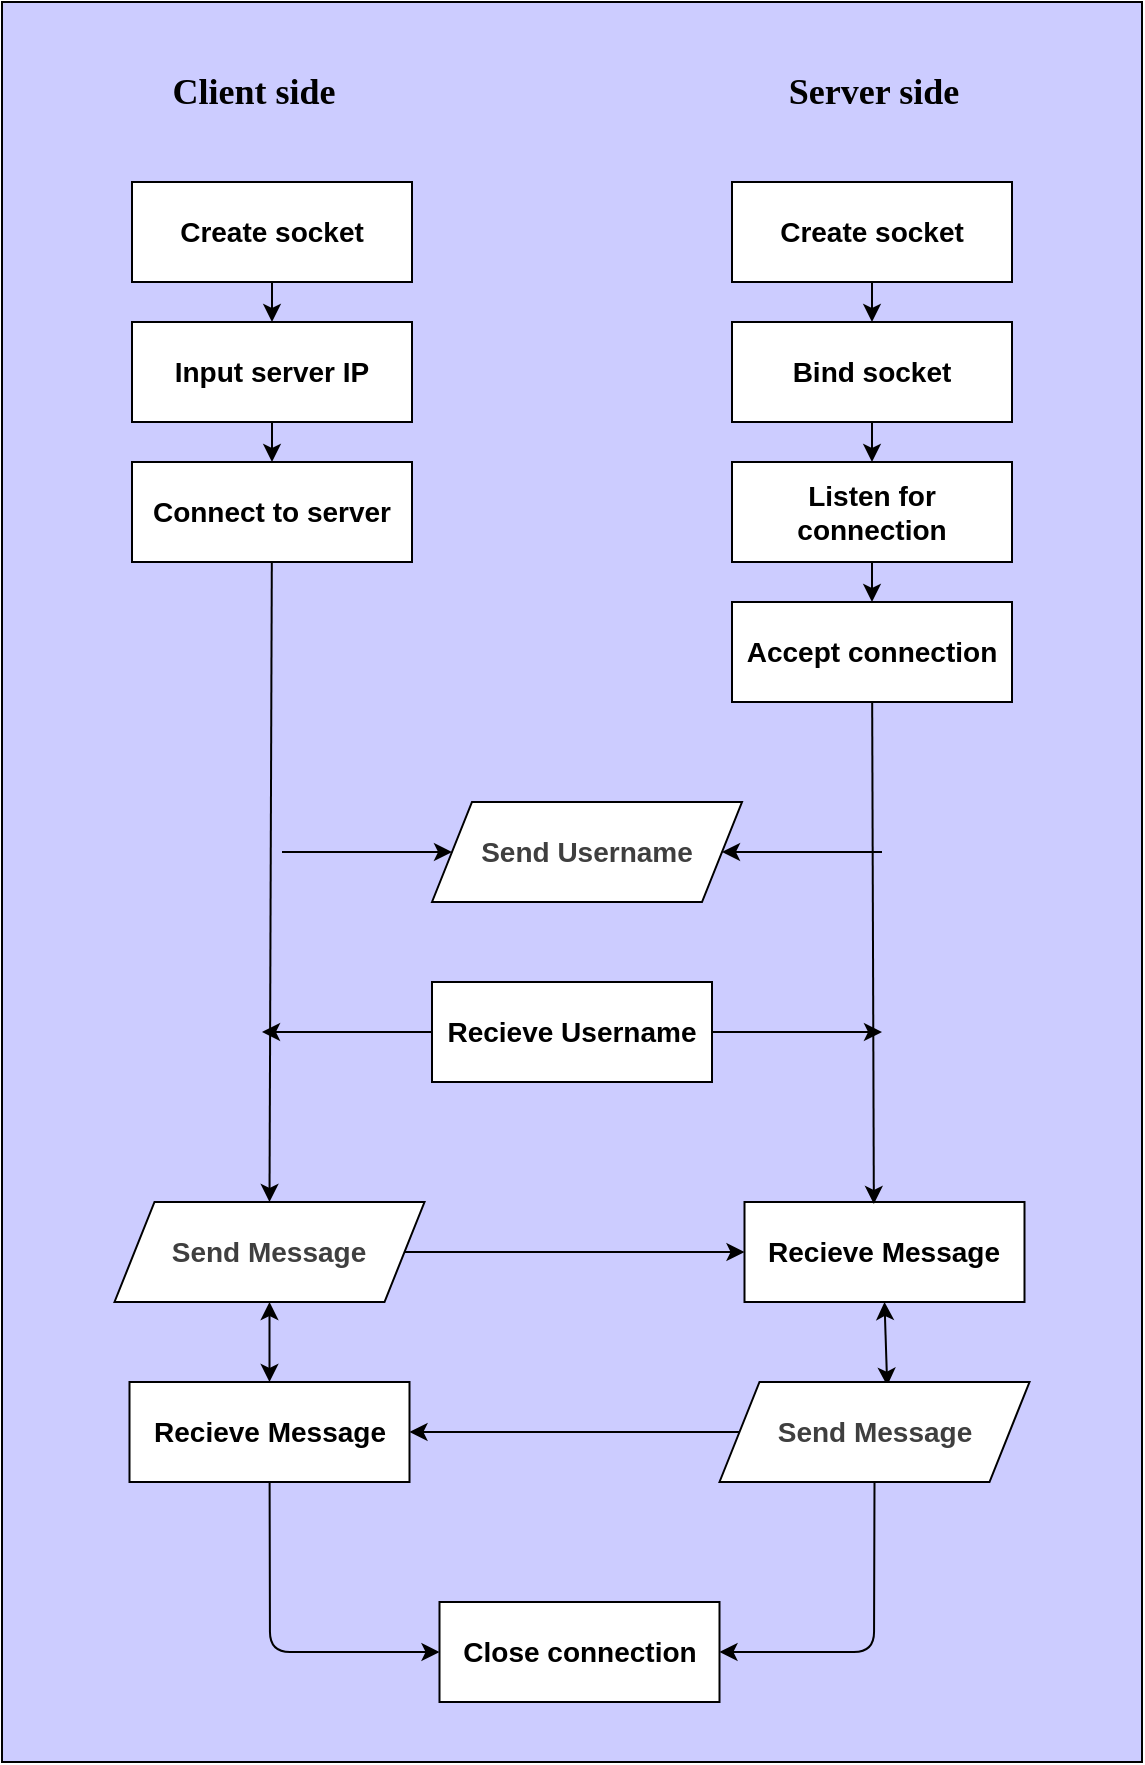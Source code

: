 <mxfile>
    <diagram id="EnEWUnsPJ1HNixJqk1R9" name="Page-1">
        <mxGraphModel dx="1342" dy="542" grid="1" gridSize="10" guides="1" tooltips="1" connect="1" arrows="1" fold="1" page="1" pageScale="1" pageWidth="850" pageHeight="1100" math="0" shadow="0">
            <root>
                <mxCell id="0"/>
                <mxCell id="1" parent="0"/>
                <mxCell id="60" value="" style="rounded=0;whiteSpace=wrap;html=1;fillColor=#CCCCFF;" vertex="1" parent="1">
                    <mxGeometry x="-70" y="310" width="570" height="880" as="geometry"/>
                </mxCell>
                <mxCell id="32" value="" style="edgeStyle=none;html=1;" edge="1" parent="1" source="5" target="22">
                    <mxGeometry relative="1" as="geometry"/>
                </mxCell>
                <mxCell id="5" value="&lt;span style=&quot;font-size: 14px;&quot;&gt;Create socket&lt;/span&gt;" style="rounded=0;whiteSpace=wrap;html=1;fontStyle=1" vertex="1" parent="1">
                    <mxGeometry x="295" y="400" width="140" height="50" as="geometry"/>
                </mxCell>
                <mxCell id="33" value="" style="edgeStyle=none;html=1;" edge="1" parent="1" source="22" target="24">
                    <mxGeometry relative="1" as="geometry"/>
                </mxCell>
                <mxCell id="22" value="&lt;span&gt;&lt;font style=&quot;font-size: 14px;&quot;&gt;Bind socket&lt;/font&gt;&lt;/span&gt;" style="rounded=0;whiteSpace=wrap;html=1;fontStyle=1" vertex="1" parent="1">
                    <mxGeometry x="295" y="470" width="140" height="50" as="geometry"/>
                </mxCell>
                <mxCell id="34" value="" style="edgeStyle=none;html=1;" edge="1" parent="1" source="24" target="25">
                    <mxGeometry relative="1" as="geometry"/>
                </mxCell>
                <mxCell id="24" value="&lt;span style=&quot;font-size: 14px;&quot;&gt;Listen for connection&lt;/span&gt;" style="rounded=0;whiteSpace=wrap;html=1;fontStyle=1" vertex="1" parent="1">
                    <mxGeometry x="295" y="540" width="140" height="50" as="geometry"/>
                </mxCell>
                <mxCell id="25" value="&lt;span style=&quot;font-size: 14px;&quot;&gt;Accept connection&lt;/span&gt;" style="rounded=0;whiteSpace=wrap;html=1;fontStyle=1" vertex="1" parent="1">
                    <mxGeometry x="295" y="610" width="140" height="50" as="geometry"/>
                </mxCell>
                <mxCell id="30" value="" style="edgeStyle=none;html=1;" edge="1" parent="1" source="26" target="27">
                    <mxGeometry relative="1" as="geometry"/>
                </mxCell>
                <mxCell id="26" value="&lt;span style=&quot;font-size: 14px;&quot;&gt;Create socket&lt;/span&gt;" style="rounded=0;whiteSpace=wrap;html=1;fontStyle=1" vertex="1" parent="1">
                    <mxGeometry x="-5" y="400" width="140" height="50" as="geometry"/>
                </mxCell>
                <mxCell id="31" value="" style="edgeStyle=none;html=1;" edge="1" parent="1" source="27" target="28">
                    <mxGeometry relative="1" as="geometry"/>
                </mxCell>
                <mxCell id="27" value="&lt;span style=&quot;font-size: 14px;&quot;&gt;Input server IP&lt;/span&gt;" style="rounded=0;whiteSpace=wrap;html=1;fontStyle=1" vertex="1" parent="1">
                    <mxGeometry x="-5" y="470" width="140" height="50" as="geometry"/>
                </mxCell>
                <mxCell id="28" value="&lt;span style=&quot;font-size: 14px;&quot;&gt;Connect to server&lt;/span&gt;" style="rounded=0;whiteSpace=wrap;html=1;fontStyle=1" vertex="1" parent="1">
                    <mxGeometry x="-5" y="540" width="140" height="50" as="geometry"/>
                </mxCell>
                <mxCell id="35" value="&lt;font style=&quot;font-size: 18px;&quot; face=&quot;Verdana&quot;&gt;&lt;b&gt;Client side&lt;/b&gt;&lt;/font&gt;" style="text;html=1;align=center;verticalAlign=middle;whiteSpace=wrap;rounded=0;" vertex="1" parent="1">
                    <mxGeometry x="-28.75" y="340" width="170" height="30" as="geometry"/>
                </mxCell>
                <mxCell id="36" value="&lt;font face=&quot;Verdana&quot;&gt;&lt;span style=&quot;font-size: 18px;&quot;&gt;&lt;b&gt;Server side&lt;/b&gt;&lt;/span&gt;&lt;/font&gt;" style="text;html=1;align=center;verticalAlign=middle;whiteSpace=wrap;rounded=0;" vertex="1" parent="1">
                    <mxGeometry x="271.25" y="340" width="190" height="30" as="geometry"/>
                </mxCell>
                <mxCell id="42" value="&lt;span style=&quot;color: rgb(63, 63, 63); font-size: 14px; font-weight: 700;&quot;&gt;Send Username&lt;/span&gt;" style="shape=parallelogram;perimeter=parallelogramPerimeter;whiteSpace=wrap;html=1;fixedSize=1;shadow=0;" vertex="1" parent="1">
                    <mxGeometry x="145" y="710" width="155" height="50" as="geometry"/>
                </mxCell>
                <mxCell id="45" value="" style="endArrow=classic;html=1;entryX=1;entryY=0.5;entryDx=0;entryDy=0;" edge="1" parent="1" target="42">
                    <mxGeometry width="50" height="50" relative="1" as="geometry">
                        <mxPoint x="370" y="735" as="sourcePoint"/>
                        <mxPoint x="300" y="600" as="targetPoint"/>
                    </mxGeometry>
                </mxCell>
                <mxCell id="46" value="" style="endArrow=classic;html=1;entryX=0;entryY=0.5;entryDx=0;entryDy=0;" edge="1" parent="1" target="42">
                    <mxGeometry width="50" height="50" relative="1" as="geometry">
                        <mxPoint x="70" y="735" as="sourcePoint"/>
                        <mxPoint x="300" y="745" as="targetPoint"/>
                    </mxGeometry>
                </mxCell>
                <mxCell id="47" value="&lt;span style=&quot;font-size: 14px;&quot;&gt;Recieve Username&lt;/span&gt;" style="rounded=0;whiteSpace=wrap;html=1;fontStyle=1" vertex="1" parent="1">
                    <mxGeometry x="145" y="800" width="140" height="50" as="geometry"/>
                </mxCell>
                <mxCell id="48" value="" style="endArrow=classic;html=1;exitX=0;exitY=0.5;exitDx=0;exitDy=0;" edge="1" parent="1" source="47">
                    <mxGeometry width="50" height="50" relative="1" as="geometry">
                        <mxPoint x="80" y="745" as="sourcePoint"/>
                        <mxPoint x="60" y="825" as="targetPoint"/>
                    </mxGeometry>
                </mxCell>
                <mxCell id="50" value="" style="endArrow=classic;html=1;exitX=1;exitY=0.5;exitDx=0;exitDy=0;" edge="1" parent="1" source="47">
                    <mxGeometry width="50" height="50" relative="1" as="geometry">
                        <mxPoint x="155" y="835" as="sourcePoint"/>
                        <mxPoint x="370" y="825" as="targetPoint"/>
                    </mxGeometry>
                </mxCell>
                <mxCell id="52" value="&lt;span style=&quot;color: rgb(63, 63, 63); font-size: 14px; font-weight: 700;&quot;&gt;Send Message&lt;/span&gt;" style="shape=parallelogram;perimeter=parallelogramPerimeter;whiteSpace=wrap;html=1;fixedSize=1;shadow=0;" vertex="1" parent="1">
                    <mxGeometry x="-13.75" y="910" width="155" height="50" as="geometry"/>
                </mxCell>
                <mxCell id="53" value="&lt;span style=&quot;font-size: 14px;&quot;&gt;Recieve Message&lt;/span&gt;" style="rounded=0;whiteSpace=wrap;html=1;fontStyle=1" vertex="1" parent="1">
                    <mxGeometry x="301.25" y="910" width="140" height="50" as="geometry"/>
                </mxCell>
                <mxCell id="54" value="" style="endArrow=classic;startArrow=classic;html=1;entryX=0.5;entryY=1;entryDx=0;entryDy=0;exitX=0.5;exitY=0;exitDx=0;exitDy=0;" edge="1" parent="1" source="56" target="52">
                    <mxGeometry width="50" height="50" relative="1" as="geometry">
                        <mxPoint x="76.25" y="990" as="sourcePoint"/>
                        <mxPoint x="296.25" y="900" as="targetPoint"/>
                    </mxGeometry>
                </mxCell>
                <mxCell id="55" value="" style="endArrow=classic;startArrow=classic;html=1;entryX=0.5;entryY=1;entryDx=0;entryDy=0;exitX=0.541;exitY=0.037;exitDx=0;exitDy=0;exitPerimeter=0;" edge="1" parent="1" source="57" target="53">
                    <mxGeometry width="50" height="50" relative="1" as="geometry">
                        <mxPoint x="371.25" y="990" as="sourcePoint"/>
                        <mxPoint x="73.25" y="970" as="targetPoint"/>
                    </mxGeometry>
                </mxCell>
                <mxCell id="63" value="" style="edgeStyle=none;html=1;entryX=0;entryY=0.5;entryDx=0;entryDy=0;" edge="1" parent="1" source="56" target="62">
                    <mxGeometry relative="1" as="geometry">
                        <Array as="points">
                            <mxPoint x="64" y="1135"/>
                        </Array>
                    </mxGeometry>
                </mxCell>
                <mxCell id="56" value="&lt;span style=&quot;font-size: 14px;&quot;&gt;Recieve Message&lt;/span&gt;" style="rounded=0;whiteSpace=wrap;html=1;fontStyle=1" vertex="1" parent="1">
                    <mxGeometry x="-6.25" y="1000" width="140" height="50" as="geometry"/>
                </mxCell>
                <mxCell id="57" value="&lt;span style=&quot;color: rgb(63, 63, 63); font-size: 14px; font-weight: 700;&quot;&gt;Send Message&lt;/span&gt;" style="shape=parallelogram;perimeter=parallelogramPerimeter;whiteSpace=wrap;html=1;fixedSize=1;shadow=0;" vertex="1" parent="1">
                    <mxGeometry x="288.75" y="1000" width="155" height="50" as="geometry"/>
                </mxCell>
                <mxCell id="58" value="" style="endArrow=classic;html=1;exitX=1;exitY=0.5;exitDx=0;exitDy=0;entryX=0;entryY=0.5;entryDx=0;entryDy=0;" edge="1" parent="1" source="52" target="53">
                    <mxGeometry width="50" height="50" relative="1" as="geometry">
                        <mxPoint x="246.25" y="950" as="sourcePoint"/>
                        <mxPoint x="296.25" y="900" as="targetPoint"/>
                    </mxGeometry>
                </mxCell>
                <mxCell id="59" value="" style="endArrow=classic;html=1;exitX=0;exitY=0.5;exitDx=0;exitDy=0;entryX=1;entryY=0.5;entryDx=0;entryDy=0;" edge="1" parent="1" source="57" target="56">
                    <mxGeometry width="50" height="50" relative="1" as="geometry">
                        <mxPoint x="141.25" y="945" as="sourcePoint"/>
                        <mxPoint x="311.25" y="945" as="targetPoint"/>
                    </mxGeometry>
                </mxCell>
                <mxCell id="62" value="&lt;span style=&quot;font-size: 14px;&quot;&gt;Close connection&lt;/span&gt;" style="rounded=0;whiteSpace=wrap;html=1;fontStyle=1" vertex="1" parent="1">
                    <mxGeometry x="148.75" y="1110" width="140" height="50" as="geometry"/>
                </mxCell>
                <mxCell id="64" value="" style="edgeStyle=none;html=1;entryX=1;entryY=0.5;entryDx=0;entryDy=0;exitX=0.5;exitY=1;exitDx=0;exitDy=0;" edge="1" parent="1" source="57" target="62">
                    <mxGeometry relative="1" as="geometry">
                        <mxPoint x="74" y="1060" as="sourcePoint"/>
                        <mxPoint x="180" y="1145" as="targetPoint"/>
                        <Array as="points">
                            <mxPoint x="366" y="1135"/>
                        </Array>
                    </mxGeometry>
                </mxCell>
                <mxCell id="40" value="" style="edgeStyle=none;html=1;entryX=0.462;entryY=0.02;entryDx=0;entryDy=0;entryPerimeter=0;" edge="1" parent="1" source="25" target="53">
                    <mxGeometry relative="1" as="geometry">
                        <mxPoint x="370" y="940" as="targetPoint"/>
                    </mxGeometry>
                </mxCell>
                <mxCell id="38" value="" style="edgeStyle=none;html=1;entryX=0.5;entryY=0;entryDx=0;entryDy=0;" edge="1" parent="1" source="28" target="52">
                    <mxGeometry relative="1" as="geometry">
                        <mxPoint x="70" y="940" as="targetPoint"/>
                    </mxGeometry>
                </mxCell>
            </root>
        </mxGraphModel>
    </diagram>
</mxfile>